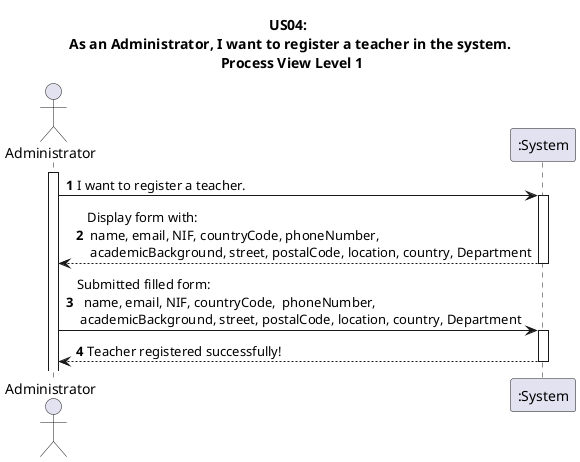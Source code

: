@startuml
title US04: \n As an Administrator, I want to register a teacher in the system. \n Process View Level 1

autonumber
actor Administrator as ad
participant ":System" as System
activate ad

ad -> System ++: I want to register a teacher.
System --> ad --: Display form with: \n name, email, NIF, countryCode, phoneNumber, \n academicBackground, street, postalCode, location, country, Department
ad -> System ++: Submitted filled form: \n  name, email, NIF, countryCode,  phoneNumber, \n academicBackground, street, postalCode, location, country, Department
System --> ad --: Teacher registered successfully!

@enduml